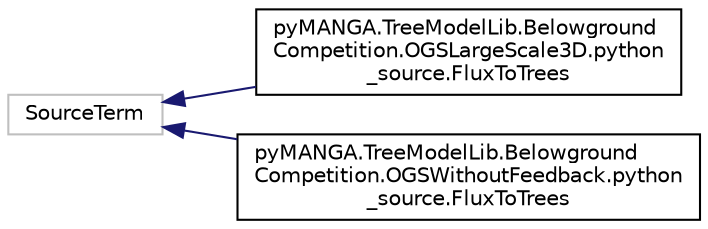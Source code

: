 digraph "Graphical Class Hierarchy"
{
  edge [fontname="Helvetica",fontsize="10",labelfontname="Helvetica",labelfontsize="10"];
  node [fontname="Helvetica",fontsize="10",shape=record];
  rankdir="LR";
  Node1 [label="SourceTerm",height=0.2,width=0.4,color="grey75", fillcolor="white", style="filled"];
  Node1 -> Node2 [dir="back",color="midnightblue",fontsize="10",style="solid",fontname="Helvetica"];
  Node2 [label="pyMANGA.TreeModelLib.Belowground\lCompetition.OGSLargeScale3D.python\l_source.FluxToTrees",height=0.2,width=0.4,color="black", fillcolor="white", style="filled",URL="$classpyMANGA_1_1TreeModelLib_1_1BelowgroundCompetition_1_1OGSLargeScale3D_1_1python__source_1_1FluxToTrees.html",tooltip="Source Terms. "];
  Node1 -> Node3 [dir="back",color="midnightblue",fontsize="10",style="solid",fontname="Helvetica"];
  Node3 [label="pyMANGA.TreeModelLib.Belowground\lCompetition.OGSWithoutFeedback.python\l_source.FluxToTrees",height=0.2,width=0.4,color="black", fillcolor="white", style="filled",URL="$classpyMANGA_1_1TreeModelLib_1_1BelowgroundCompetition_1_1OGSWithoutFeedback_1_1python__source_1_1FluxToTrees.html",tooltip="Source Terms. "];
}
